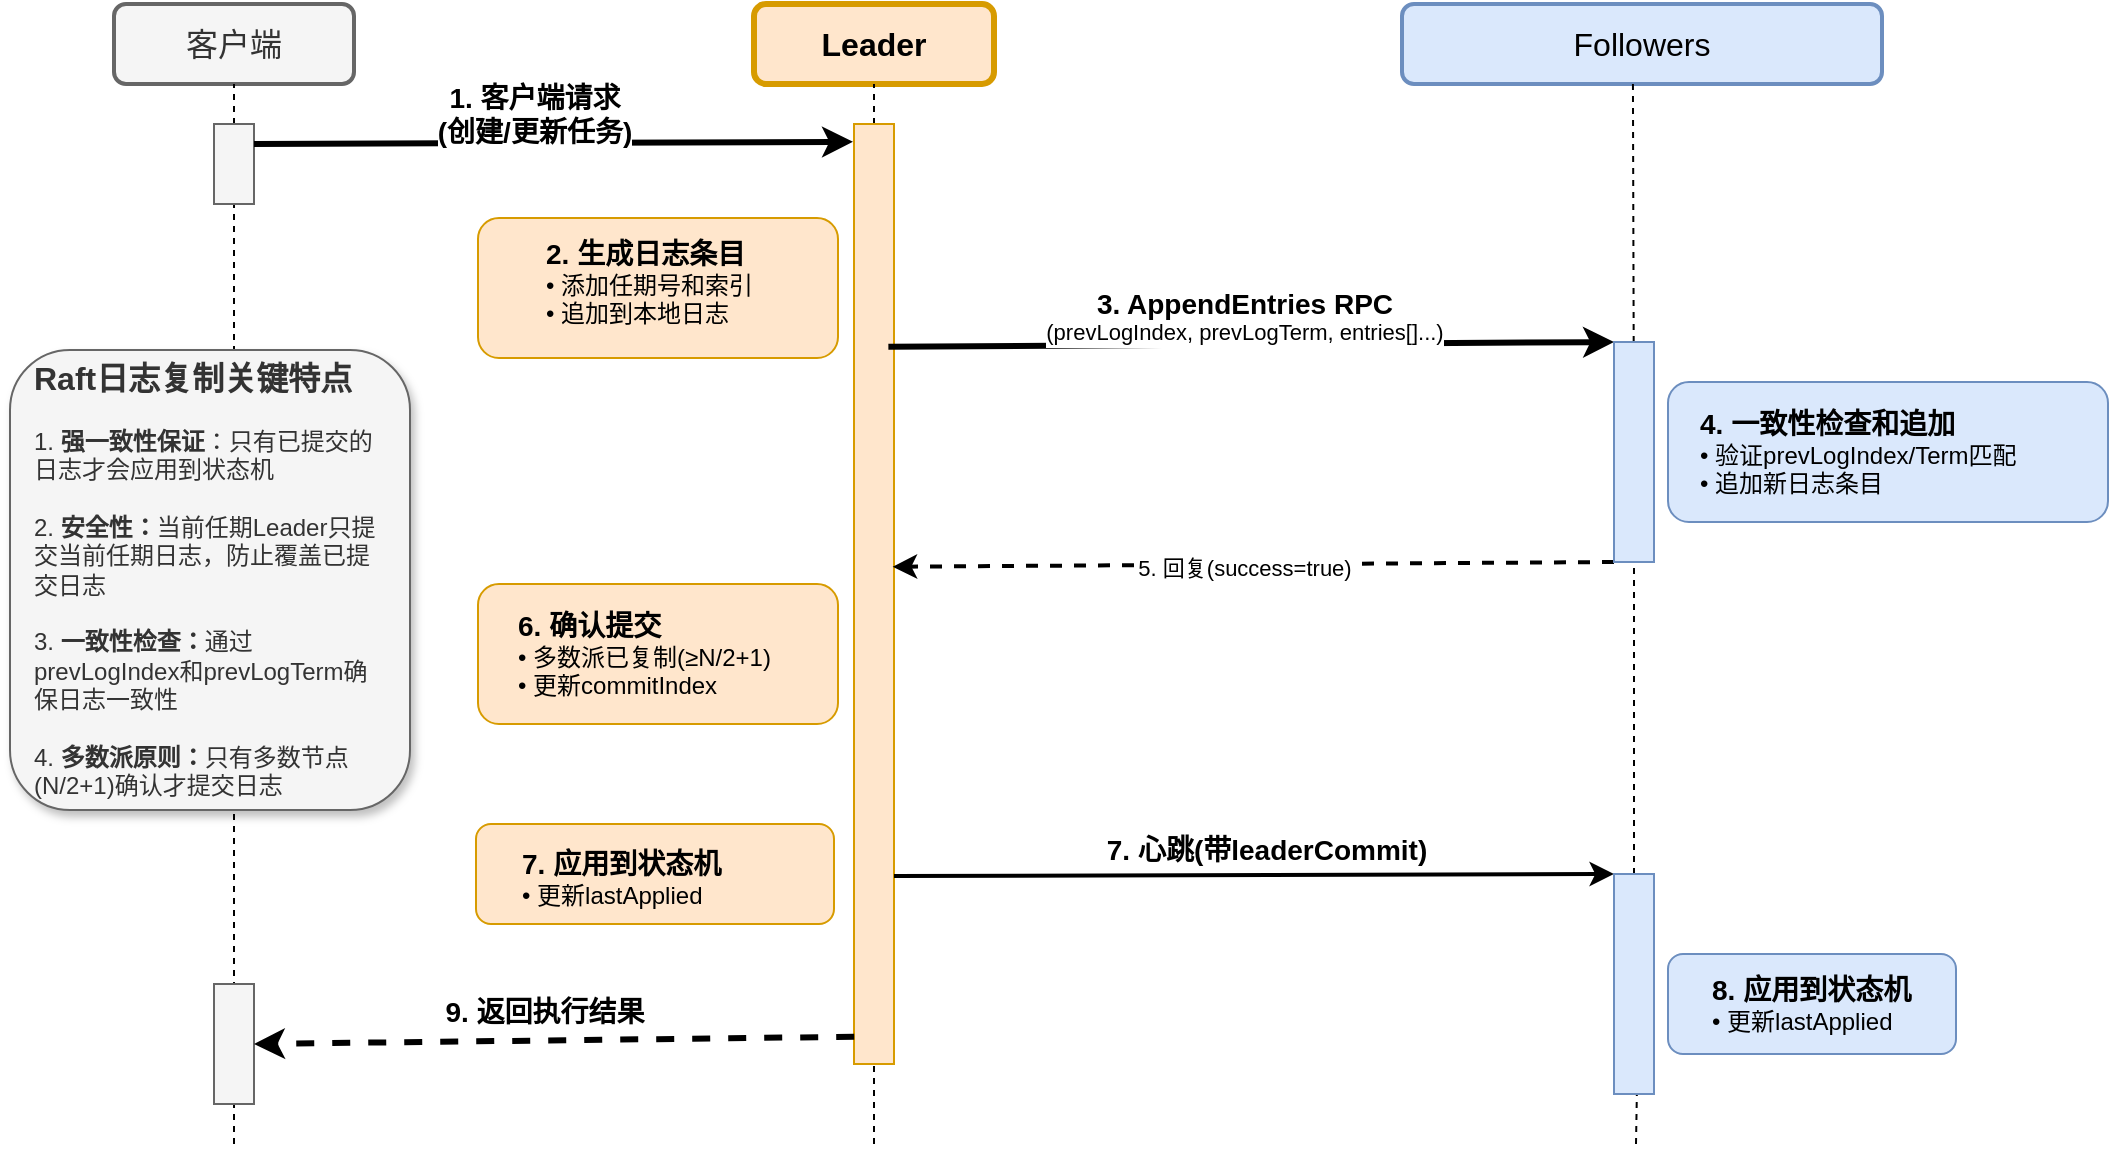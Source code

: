 <mxfile version="27.0.3">
  <diagram name="Raft日志复制流程" id="MbLu8VsG8NwB8TJeEzHW">
    <mxGraphModel dx="677" dy="429" grid="0" gridSize="10" guides="1" tooltips="1" connect="1" arrows="1" fold="1" page="0" pageScale="1" pageWidth="850" pageHeight="1100" math="0" shadow="0">
      <root>
        <mxCell id="0" />
        <mxCell id="1" parent="0" />
        <mxCell id="hLT218sP9Vwt2zcqdg2f-103" value="&lt;font style=&quot;font-size: 16px;&quot;&gt;客户端&lt;/font&gt;" style="rounded=1;whiteSpace=wrap;html=1;fillColor=#f5f5f5;strokeColor=#666666;fontColor=#333333;strokeWidth=2;" parent="1" vertex="1">
          <mxGeometry x="80" y="80" width="120" height="40" as="geometry" />
        </mxCell>
        <mxCell id="hLT218sP9Vwt2zcqdg2f-104" value="&lt;font style=&quot;font-size: 16px;&quot;&gt;&lt;b&gt;Leader&lt;/b&gt;&lt;/font&gt;" style="rounded=1;whiteSpace=wrap;html=1;fillColor=#ffe6cc;strokeColor=#d79b00;strokeWidth=3;" parent="1" vertex="1">
          <mxGeometry x="400" y="80" width="120" height="40" as="geometry" />
        </mxCell>
        <mxCell id="hLT218sP9Vwt2zcqdg2f-105" value="&lt;font style=&quot;font-size: 16px;&quot;&gt;Followers&lt;/font&gt;" style="rounded=1;whiteSpace=wrap;html=1;fillColor=#dae8fc;strokeColor=#6c8ebf;strokeWidth=2;" parent="1" vertex="1">
          <mxGeometry x="724" y="80" width="240" height="40" as="geometry" />
        </mxCell>
        <mxCell id="hLT218sP9Vwt2zcqdg2f-106" value="" style="endArrow=none;dashed=1;html=1;rounded=0;entryX=0.5;entryY=1;entryDx=0;entryDy=0;strokeWidth=1;" parent="1" target="hLT218sP9Vwt2zcqdg2f-103" edge="1">
          <mxGeometry width="50" height="50" relative="1" as="geometry">
            <mxPoint x="140" y="650" as="sourcePoint" />
            <mxPoint x="450" y="360" as="targetPoint" />
          </mxGeometry>
        </mxCell>
        <mxCell id="hLT218sP9Vwt2zcqdg2f-107" value="" style="endArrow=none;dashed=1;html=1;rounded=0;entryX=0.5;entryY=1;entryDx=0;entryDy=0;strokeWidth=1;" parent="1" target="hLT218sP9Vwt2zcqdg2f-104" edge="1">
          <mxGeometry width="50" height="50" relative="1" as="geometry">
            <mxPoint x="460" y="650" as="sourcePoint" />
            <mxPoint x="450" y="360" as="targetPoint" />
          </mxGeometry>
        </mxCell>
        <mxCell id="hLT218sP9Vwt2zcqdg2f-108" value="" style="endArrow=none;dashed=1;html=1;rounded=0;entryX=0.25;entryY=1;entryDx=0;entryDy=0;strokeWidth=1;" parent="1" source="hLT218sP9Vwt2zcqdg2f-117" edge="1">
          <mxGeometry width="50" height="50" relative="1" as="geometry">
            <mxPoint x="839.47" y="650" as="sourcePoint" />
            <mxPoint x="839.47" y="120.0" as="targetPoint" />
          </mxGeometry>
        </mxCell>
        <mxCell id="hLT218sP9Vwt2zcqdg2f-110" value="" style="rounded=0;whiteSpace=wrap;html=1;fontSize=12;fillColor=#f5f5f5;strokeColor=#666666;fontColor=#333333;" parent="1" vertex="1">
          <mxGeometry x="130" y="140" width="20" height="40" as="geometry" />
        </mxCell>
        <mxCell id="hLT218sP9Vwt2zcqdg2f-111" value="" style="rounded=0;whiteSpace=wrap;html=1;fontSize=12;fillColor=#ffe6cc;strokeColor=#d79b00;" parent="1" vertex="1">
          <mxGeometry x="450" y="140" width="20" height="470" as="geometry" />
        </mxCell>
        <mxCell id="hLT218sP9Vwt2zcqdg2f-112" value="" style="endArrow=classic;html=1;rounded=0;fontSize=14;exitX=1;exitY=0.25;exitDx=0;exitDy=0;entryX=-0.026;entryY=0.019;entryDx=0;entryDy=0;strokeWidth=3;entryPerimeter=0;" parent="1" source="hLT218sP9Vwt2zcqdg2f-110" target="hLT218sP9Vwt2zcqdg2f-111" edge="1">
          <mxGeometry width="50" height="50" relative="1" as="geometry">
            <mxPoint x="400" y="400" as="sourcePoint" />
            <mxPoint x="450" y="350" as="targetPoint" />
          </mxGeometry>
        </mxCell>
        <mxCell id="hLT218sP9Vwt2zcqdg2f-113" value="&lt;font style=&quot;font-size: 14px;&quot;&gt;&lt;b&gt;1. 客户端请求&lt;br&gt;(创建/更新任务)&lt;/b&gt;&lt;/font&gt;" style="edgeLabel;html=1;align=center;verticalAlign=middle;resizable=0;points=[];" parent="hLT218sP9Vwt2zcqdg2f-112" vertex="1" connectable="0">
          <mxGeometry x="-0.239" y="2" relative="1" as="geometry">
            <mxPoint x="26" y="-13" as="offset" />
          </mxGeometry>
        </mxCell>
        <mxCell id="hLT218sP9Vwt2zcqdg2f-114" value="" style="rounded=1;whiteSpace=wrap;html=1;fontSize=12;fillColor=#ffe6cc;strokeColor=#d79b00;align=left;spacingLeft=5;spacingRight=5;" parent="1" vertex="1">
          <mxGeometry x="262" y="187" width="180" height="70" as="geometry" />
        </mxCell>
        <mxCell id="hLT218sP9Vwt2zcqdg2f-115" value="&lt;font style=&quot;font-size: 14px;&quot;&gt;&lt;b&gt;2. 生成日志条目&lt;/b&gt;&lt;/font&gt;&lt;br&gt;• 添加任期号和索引&lt;br&gt;• 追加到本地日志" style="text;html=1;strokeColor=none;fillColor=none;align=left;verticalAlign=middle;whiteSpace=wrap;rounded=0;" parent="1" vertex="1">
          <mxGeometry x="294" y="189" width="160" height="60" as="geometry" />
        </mxCell>
        <mxCell id="hLT218sP9Vwt2zcqdg2f-119" value="" style="endArrow=classic;html=1;rounded=0;fontSize=12;exitX=0.859;exitY=0.237;exitDx=0;exitDy=0;entryX=0;entryY=0;entryDx=0;entryDy=0;strokeWidth=3;exitPerimeter=0;" parent="1" source="hLT218sP9Vwt2zcqdg2f-111" target="hLT218sP9Vwt2zcqdg2f-117" edge="1">
          <mxGeometry width="50" height="50" relative="1" as="geometry">
            <mxPoint x="400" y="400" as="sourcePoint" />
            <mxPoint x="450" y="350" as="targetPoint" />
          </mxGeometry>
        </mxCell>
        <mxCell id="hLT218sP9Vwt2zcqdg2f-120" value="&lt;b&gt;&lt;font style=&quot;font-size: 14px;&quot;&gt;3. AppendEntries RPC&lt;/font&gt;&lt;/b&gt;&lt;br&gt;(prevLogIndex, prevLogTerm, entries[]...)" style="edgeLabel;html=1;align=center;verticalAlign=middle;resizable=0;points=[];" parent="hLT218sP9Vwt2zcqdg2f-119" vertex="1" connectable="0">
          <mxGeometry x="-0.113" y="-1" relative="1" as="geometry">
            <mxPoint x="17" y="-16" as="offset" />
          </mxGeometry>
        </mxCell>
        <mxCell id="hLT218sP9Vwt2zcqdg2f-122" value="" style="rounded=1;whiteSpace=wrap;html=1;fontSize=12;fillColor=#dae8fc;strokeColor=#6c8ebf;align=left;spacingLeft=5;spacingRight=5;" parent="1" vertex="1">
          <mxGeometry x="857" y="269" width="220" height="70" as="geometry" />
        </mxCell>
        <mxCell id="hLT218sP9Vwt2zcqdg2f-123" value="&lt;b&gt;&lt;font style=&quot;font-size: 14px;&quot;&gt;4. 一致性检查和追加&lt;/font&gt;&lt;/b&gt;&lt;br&gt;• 验证prevLogIndex/Term匹配&lt;br&gt;• 追加新日志条目" style="text;html=1;strokeColor=none;fillColor=none;align=left;verticalAlign=middle;whiteSpace=wrap;rounded=0;" parent="1" vertex="1">
          <mxGeometry x="871" y="274" width="200" height="60" as="geometry" />
        </mxCell>
        <mxCell id="hLT218sP9Vwt2zcqdg2f-124" value="" style="endArrow=classic;html=1;rounded=0;fontSize=12;exitX=0;exitY=1;exitDx=0;exitDy=0;entryX=0.966;entryY=0.471;entryDx=0;entryDy=0;dashed=1;strokeWidth=2;entryPerimeter=0;" parent="1" source="hLT218sP9Vwt2zcqdg2f-117" target="hLT218sP9Vwt2zcqdg2f-111" edge="1">
          <mxGeometry width="50" height="50" relative="1" as="geometry">
            <mxPoint x="400" y="400" as="sourcePoint" />
            <mxPoint x="450" y="350" as="targetPoint" />
          </mxGeometry>
        </mxCell>
        <mxCell id="hLT218sP9Vwt2zcqdg2f-125" value="5. 回复(success=true)" style="edgeLabel;html=1;align=center;verticalAlign=middle;resizable=0;points=[];" parent="hLT218sP9Vwt2zcqdg2f-124" vertex="1" connectable="0">
          <mxGeometry x="0.118" y="1" relative="1" as="geometry">
            <mxPoint x="16" as="offset" />
          </mxGeometry>
        </mxCell>
        <mxCell id="hLT218sP9Vwt2zcqdg2f-128" value="" style="rounded=1;whiteSpace=wrap;html=1;fontSize=12;fillColor=#ffe6cc;strokeColor=#d79b00;align=left;spacingLeft=5;spacingRight=5;" parent="1" vertex="1">
          <mxGeometry x="262" y="370" width="180" height="70" as="geometry" />
        </mxCell>
        <mxCell id="hLT218sP9Vwt2zcqdg2f-129" value="&lt;b&gt;&lt;font style=&quot;font-size: 14px;&quot;&gt;6. 确认提交&lt;/font&gt;&lt;/b&gt;&lt;br&gt;• 多数派已复制(≥N/2+1)&lt;br&gt;• 更新commitIndex" style="text;html=1;strokeColor=none;fillColor=none;align=left;verticalAlign=middle;whiteSpace=wrap;rounded=0;" parent="1" vertex="1">
          <mxGeometry x="280" y="375" width="160" height="60" as="geometry" />
        </mxCell>
        <mxCell id="hLT218sP9Vwt2zcqdg2f-133" value="" style="endArrow=classic;html=1;rounded=0;fontSize=12;exitX=1;exitY=0.8;exitDx=0;exitDy=0;entryX=0;entryY=0;entryDx=0;entryDy=0;strokeWidth=2;exitPerimeter=0;" parent="1" source="hLT218sP9Vwt2zcqdg2f-111" target="hLT218sP9Vwt2zcqdg2f-131" edge="1">
          <mxGeometry width="50" height="50" relative="1" as="geometry">
            <mxPoint x="400" y="400" as="sourcePoint" />
            <mxPoint x="450" y="350" as="targetPoint" />
          </mxGeometry>
        </mxCell>
        <mxCell id="hLT218sP9Vwt2zcqdg2f-134" value="&lt;b&gt;&lt;font style=&quot;font-size: 14px;&quot;&gt;7. 心跳(带leaderCommit)&lt;/font&gt;&lt;/b&gt;" style="edgeLabel;html=1;align=center;verticalAlign=middle;resizable=0;points=[];" parent="hLT218sP9Vwt2zcqdg2f-133" vertex="1" connectable="0">
          <mxGeometry x="-0.217" relative="1" as="geometry">
            <mxPoint x="45" y="-13" as="offset" />
          </mxGeometry>
        </mxCell>
        <mxCell id="hLT218sP9Vwt2zcqdg2f-136" value="" style="rounded=1;whiteSpace=wrap;html=1;fontSize=12;fillColor=#ffe6cc;strokeColor=#d79b00;align=left;spacingLeft=5;spacingRight=5;" parent="1" vertex="1">
          <mxGeometry x="261" y="490" width="179" height="50" as="geometry" />
        </mxCell>
        <mxCell id="hLT218sP9Vwt2zcqdg2f-137" value="&lt;b&gt;&lt;font style=&quot;font-size: 14px;&quot;&gt;7. 应用到状态机&lt;/font&gt;&lt;/b&gt;&lt;br&gt;• 更新lastApplied" style="text;html=1;strokeColor=none;fillColor=none;align=left;verticalAlign=middle;whiteSpace=wrap;rounded=0;" parent="1" vertex="1">
          <mxGeometry x="282" y="497" width="160" height="40" as="geometry" />
        </mxCell>
        <mxCell id="hLT218sP9Vwt2zcqdg2f-138" value="" style="rounded=1;whiteSpace=wrap;html=1;fontSize=12;fillColor=#dae8fc;strokeColor=#6c8ebf;align=left;spacingLeft=5;spacingRight=5;" parent="1" vertex="1">
          <mxGeometry x="857" y="555" width="144" height="50" as="geometry" />
        </mxCell>
        <mxCell id="hLT218sP9Vwt2zcqdg2f-139" value="&lt;b&gt;&lt;font style=&quot;font-size: 14px;&quot;&gt;8. 应用到状态机&lt;/font&gt;&lt;/b&gt;&lt;br&gt;• 更新lastApplied" style="text;html=1;strokeColor=none;fillColor=none;align=left;verticalAlign=middle;whiteSpace=wrap;rounded=0;" parent="1" vertex="1">
          <mxGeometry x="877" y="560" width="160" height="40" as="geometry" />
        </mxCell>
        <mxCell id="hLT218sP9Vwt2zcqdg2f-141" value="" style="rounded=0;whiteSpace=wrap;html=1;fontSize=12;fillColor=#f5f5f5;strokeColor=#666666;fontColor=#333333;" parent="1" vertex="1">
          <mxGeometry x="130" y="570" width="20" height="60" as="geometry" />
        </mxCell>
        <mxCell id="hLT218sP9Vwt2zcqdg2f-142" value="" style="endArrow=classic;html=1;rounded=0;fontSize=12;exitX=0.005;exitY=0.971;exitDx=0;exitDy=0;entryX=1;entryY=0.5;entryDx=0;entryDy=0;dashed=1;strokeWidth=3;exitPerimeter=0;" parent="1" source="hLT218sP9Vwt2zcqdg2f-111" target="hLT218sP9Vwt2zcqdg2f-141" edge="1">
          <mxGeometry width="50" height="50" relative="1" as="geometry">
            <mxPoint x="400" y="400" as="sourcePoint" />
            <mxPoint x="450" y="350" as="targetPoint" />
          </mxGeometry>
        </mxCell>
        <mxCell id="hLT218sP9Vwt2zcqdg2f-143" value="&lt;b&gt;&lt;font style=&quot;font-size: 14px;&quot;&gt;9. 返回执行结果&lt;/font&gt;&lt;/b&gt;" style="edgeLabel;html=1;align=center;verticalAlign=middle;resizable=0;points=[];" parent="hLT218sP9Vwt2zcqdg2f-142" vertex="1" connectable="0">
          <mxGeometry x="0.306" y="-1" relative="1" as="geometry">
            <mxPoint x="41" y="-14" as="offset" />
          </mxGeometry>
        </mxCell>
        <mxCell id="hLT218sP9Vwt2zcqdg2f-144" value="&lt;b&gt;&lt;font style=&quot;font-size: 16px;&quot;&gt;Raft日志复制关键特点&lt;/font&gt;&lt;/b&gt;&lt;br&gt;&lt;br&gt;1. &lt;b&gt;强一致性保证&lt;/b&gt;：只有已提交的日志才会应用到状态机&lt;br&gt;&lt;br&gt;2. &lt;b&gt;安全性：&lt;/b&gt;当前任期Leader只提交当前任期日志，防止覆盖已提交日志&lt;br&gt;&lt;br&gt;3. &lt;b&gt;一致性检查：&lt;/b&gt;通过prevLogIndex和prevLogTerm确保日志一致性&lt;br&gt;&lt;br&gt;4. &lt;b&gt;多数派原则：&lt;/b&gt;只有多数节点(N/2+1)确认才提交日志" style="rounded=1;whiteSpace=wrap;html=1;fillColor=#f5f5f5;strokeColor=#666666;fontColor=#333333;align=left;spacingLeft=10;spacingRight=10;shadow=1;" parent="1" vertex="1">
          <mxGeometry x="28" y="253" width="200" height="230" as="geometry" />
        </mxCell>
        <mxCell id="hLT218sP9Vwt2zcqdg2f-145" value="" style="endArrow=none;dashed=1;html=1;rounded=0;entryX=0.5;entryY=1;entryDx=0;entryDy=0;strokeWidth=1;" parent="1" source="hLT218sP9Vwt2zcqdg2f-131" target="hLT218sP9Vwt2zcqdg2f-117" edge="1">
          <mxGeometry width="50" height="50" relative="1" as="geometry">
            <mxPoint x="839.47" y="650" as="sourcePoint" />
            <mxPoint x="839.47" y="120.0" as="targetPoint" />
          </mxGeometry>
        </mxCell>
        <mxCell id="hLT218sP9Vwt2zcqdg2f-117" value="" style="rounded=0;whiteSpace=wrap;html=1;fontSize=12;fillColor=#dae8fc;strokeColor=#6c8ebf;" parent="1" vertex="1">
          <mxGeometry x="830" y="249" width="20" height="110" as="geometry" />
        </mxCell>
        <mxCell id="hLT218sP9Vwt2zcqdg2f-146" value="" style="endArrow=none;dashed=1;html=1;rounded=0;entryX=0.574;entryY=0.973;entryDx=0;entryDy=0;strokeWidth=1;entryPerimeter=0;" parent="1" target="hLT218sP9Vwt2zcqdg2f-131" edge="1">
          <mxGeometry width="50" height="50" relative="1" as="geometry">
            <mxPoint x="841" y="650" as="sourcePoint" />
            <mxPoint x="835" y="359" as="targetPoint" />
          </mxGeometry>
        </mxCell>
        <mxCell id="hLT218sP9Vwt2zcqdg2f-131" value="" style="rounded=0;whiteSpace=wrap;html=1;fontSize=12;fillColor=#dae8fc;strokeColor=#6c8ebf;" parent="1" vertex="1">
          <mxGeometry x="830" y="515" width="20" height="110" as="geometry" />
        </mxCell>
      </root>
    </mxGraphModel>
  </diagram>
</mxfile>
